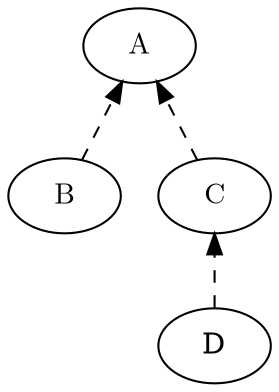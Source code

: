 digraph subclassingSubtyping {
	rankdir=BT
	margin=0
	A [fontname=LMRoman10]
	B [fontname=LMRoman10]
	C [fontname=LMRoman10]
	B -> A [style=dashed]
	C -> A [style=dashed]
	D -> C [style=dashed]
}
